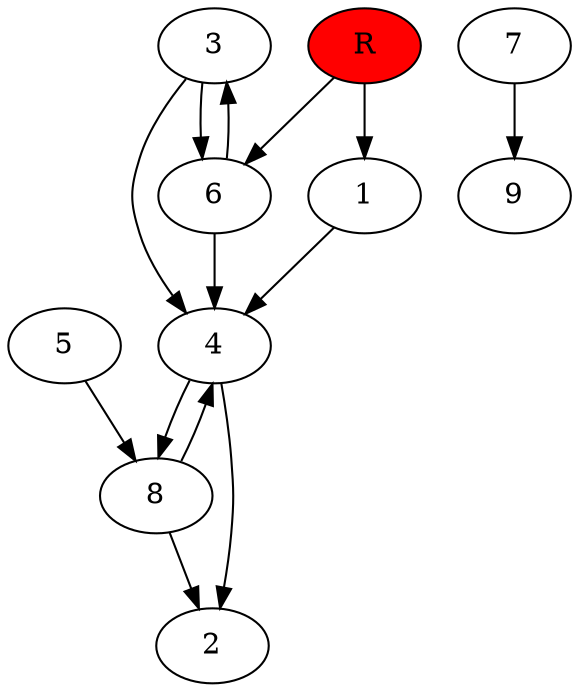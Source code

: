 digraph prb41326 {
	1
	2
	3
	4
	5
	6
	7
	8
	R [fillcolor="#ff0000" style=filled]
	1 -> 4
	3 -> 4
	3 -> 6
	4 -> 2
	4 -> 8
	5 -> 8
	6 -> 3
	6 -> 4
	7 -> 9
	8 -> 2
	8 -> 4
	R -> 1
	R -> 6
}

